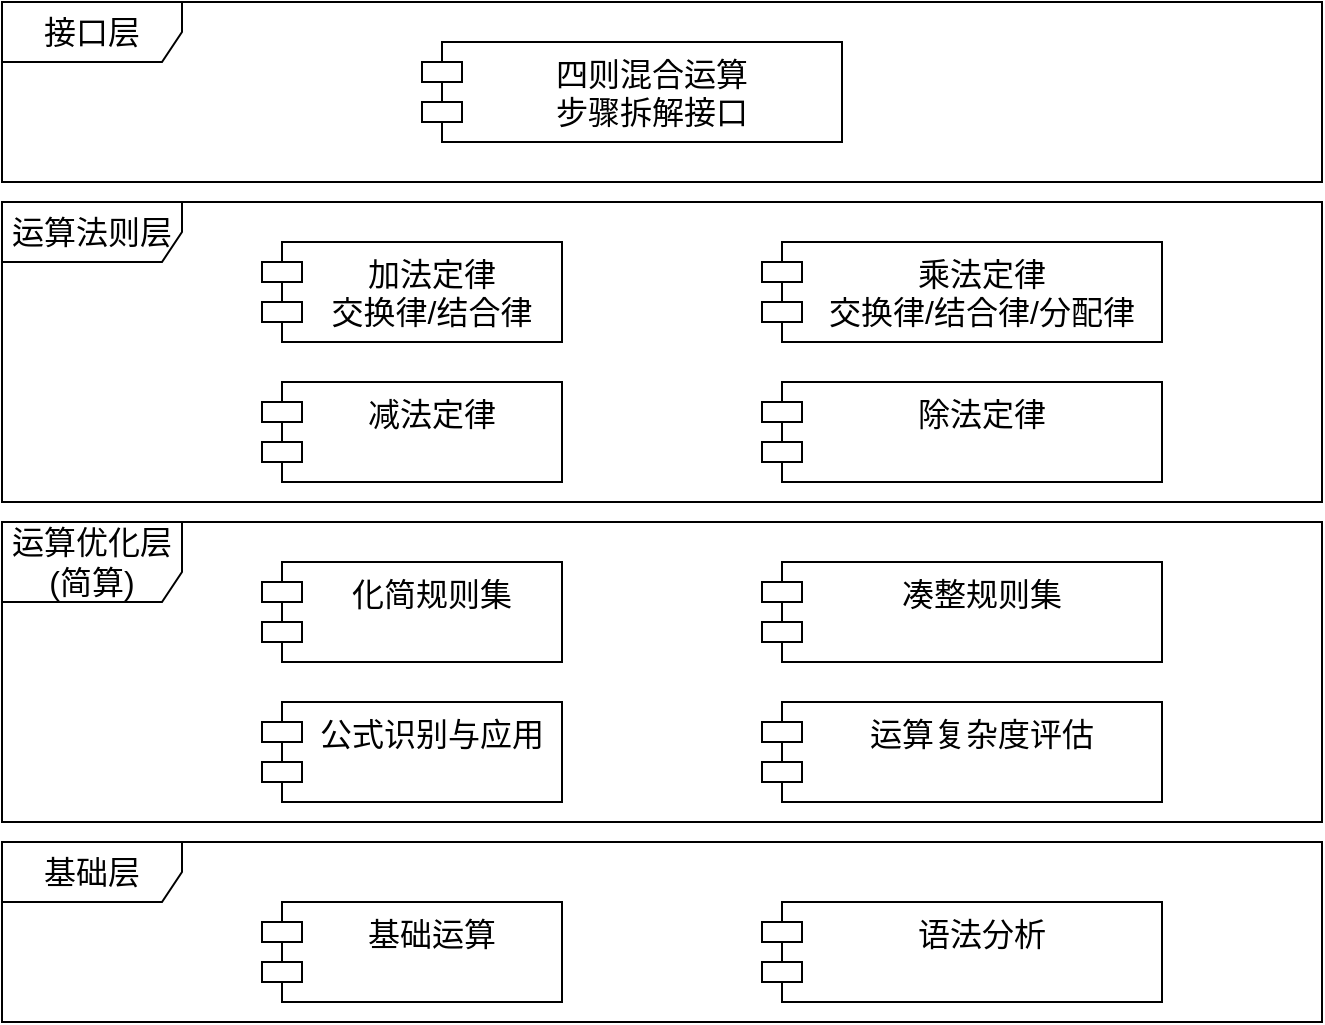 <mxfile version="16.4.3" type="github" pages="2">
  <diagram id="C5RBs43oDa-KdzZeNtuy" name="四则混合运算步骤拆解 算法设计">
    <mxGraphModel dx="1422" dy="882" grid="1" gridSize="10" guides="1" tooltips="1" connect="1" arrows="1" fold="1" page="1" pageScale="1" pageWidth="827" pageHeight="1169" math="0" shadow="0">
      <root>
        <mxCell id="WIyWlLk6GJQsqaUBKTNV-0" />
        <mxCell id="WIyWlLk6GJQsqaUBKTNV-1" parent="WIyWlLk6GJQsqaUBKTNV-0" />
        <mxCell id="ty5BbGDenOrGcdCGsOg5-0" value="接口层" style="shape=umlFrame;whiteSpace=wrap;html=1;fontSize=16;width=90;height=30;" parent="WIyWlLk6GJQsqaUBKTNV-1" vertex="1">
          <mxGeometry x="80" y="100" width="660" height="90" as="geometry" />
        </mxCell>
        <mxCell id="ty5BbGDenOrGcdCGsOg5-1" value="运算法则层" style="shape=umlFrame;whiteSpace=wrap;html=1;width=90;height=30;fontSize=16;" parent="WIyWlLk6GJQsqaUBKTNV-1" vertex="1">
          <mxGeometry x="80" y="200" width="660" height="150" as="geometry" />
        </mxCell>
        <mxCell id="ty5BbGDenOrGcdCGsOg5-2" value="运算优化层&lt;br&gt;(简算)" style="shape=umlFrame;whiteSpace=wrap;html=1;width=90;height=40;fontSize=16;" parent="WIyWlLk6GJQsqaUBKTNV-1" vertex="1">
          <mxGeometry x="80" y="360" width="660" height="150" as="geometry" />
        </mxCell>
        <mxCell id="ty5BbGDenOrGcdCGsOg5-3" value="基础层" style="shape=umlFrame;whiteSpace=wrap;html=1;width=90;height=30;fontSize=16;" parent="WIyWlLk6GJQsqaUBKTNV-1" vertex="1">
          <mxGeometry x="80" y="520" width="660" height="90" as="geometry" />
        </mxCell>
        <mxCell id="ty5BbGDenOrGcdCGsOg5-4" value="基础运算" style="shape=module;align=left;spacingLeft=20;align=center;verticalAlign=top;fontSize=16;" parent="WIyWlLk6GJQsqaUBKTNV-1" vertex="1">
          <mxGeometry x="210" y="550" width="150" height="50" as="geometry" />
        </mxCell>
        <mxCell id="ty5BbGDenOrGcdCGsOg5-5" value="语法分析" style="shape=module;align=left;spacingLeft=20;align=center;verticalAlign=top;fontSize=16;" parent="WIyWlLk6GJQsqaUBKTNV-1" vertex="1">
          <mxGeometry x="460" y="550" width="200" height="50" as="geometry" />
        </mxCell>
        <mxCell id="ty5BbGDenOrGcdCGsOg5-6" value="化简规则集" style="shape=module;align=left;spacingLeft=20;align=center;verticalAlign=top;fontSize=16;" parent="WIyWlLk6GJQsqaUBKTNV-1" vertex="1">
          <mxGeometry x="210" y="380" width="150" height="50" as="geometry" />
        </mxCell>
        <mxCell id="ty5BbGDenOrGcdCGsOg5-7" value="凑整规则集" style="shape=module;align=left;spacingLeft=20;align=center;verticalAlign=top;fontSize=16;" parent="WIyWlLk6GJQsqaUBKTNV-1" vertex="1">
          <mxGeometry x="460" y="380" width="200" height="50" as="geometry" />
        </mxCell>
        <mxCell id="ty5BbGDenOrGcdCGsOg5-8" value="加法定律&#xa;交换律/结合律" style="shape=module;align=left;spacingLeft=20;align=center;verticalAlign=top;fontSize=16;" parent="WIyWlLk6GJQsqaUBKTNV-1" vertex="1">
          <mxGeometry x="210" y="220" width="150" height="50" as="geometry" />
        </mxCell>
        <mxCell id="ty5BbGDenOrGcdCGsOg5-9" value="乘法定律&#xa;交换律/结合律/分配律" style="shape=module;align=left;spacingLeft=20;align=center;verticalAlign=top;fontSize=16;" parent="WIyWlLk6GJQsqaUBKTNV-1" vertex="1">
          <mxGeometry x="460" y="220" width="200" height="50" as="geometry" />
        </mxCell>
        <mxCell id="ty5BbGDenOrGcdCGsOg5-10" value="四则混合运算&#xa;步骤拆解接口" style="shape=module;align=left;spacingLeft=20;align=center;verticalAlign=top;fontSize=16;" parent="WIyWlLk6GJQsqaUBKTNV-1" vertex="1">
          <mxGeometry x="290" y="120" width="210" height="50" as="geometry" />
        </mxCell>
        <mxCell id="ty5BbGDenOrGcdCGsOg5-13" value="公式识别与应用" style="shape=module;align=left;spacingLeft=20;align=center;verticalAlign=top;fontSize=16;" parent="WIyWlLk6GJQsqaUBKTNV-1" vertex="1">
          <mxGeometry x="210" y="450" width="150" height="50" as="geometry" />
        </mxCell>
        <mxCell id="ty5BbGDenOrGcdCGsOg5-14" value="减法定律" style="shape=module;align=left;spacingLeft=20;align=center;verticalAlign=top;fontSize=16;" parent="WIyWlLk6GJQsqaUBKTNV-1" vertex="1">
          <mxGeometry x="210" y="290" width="150" height="50" as="geometry" />
        </mxCell>
        <mxCell id="ty5BbGDenOrGcdCGsOg5-15" value="除法定律" style="shape=module;align=left;spacingLeft=20;align=center;verticalAlign=top;fontSize=16;" parent="WIyWlLk6GJQsqaUBKTNV-1" vertex="1">
          <mxGeometry x="460" y="290" width="200" height="50" as="geometry" />
        </mxCell>
        <mxCell id="ty5BbGDenOrGcdCGsOg5-16" value="运算复杂度评估" style="shape=module;align=left;spacingLeft=20;align=center;verticalAlign=top;fontSize=16;" parent="WIyWlLk6GJQsqaUBKTNV-1" vertex="1">
          <mxGeometry x="460" y="450" width="200" height="50" as="geometry" />
        </mxCell>
      </root>
    </mxGraphModel>
  </diagram>
  <diagram id="_IkjPrCSeGOHGhf27y2S" name="算法基本流程设计">
    <mxGraphModel dx="1673" dy="1038" grid="1" gridSize="10" guides="1" tooltips="1" connect="1" arrows="1" fold="1" page="1" pageScale="1" pageWidth="827" pageHeight="1169" math="0" shadow="0">
      <root>
        <mxCell id="MPlhkhTgIEaL_Tt8AZgD-0" />
        <mxCell id="MPlhkhTgIEaL_Tt8AZgD-1" parent="MPlhkhTgIEaL_Tt8AZgD-0" />
        <mxCell id="14nIwSXdcislznq_X5G9-2" value="&lt;span style=&quot;font-size: 20px;&quot;&gt;运算法则应用&lt;/span&gt;" style="shape=umlFrame;whiteSpace=wrap;html=1;fontSize=20;fontColor=#CC0066;strokeColor=#000000;strokeWidth=2;fillColor=default;width=140;height=40;fontStyle=1" vertex="1" parent="MPlhkhTgIEaL_Tt8AZgD-1">
          <mxGeometry x="1440" y="40" width="840" height="1040" as="geometry" />
        </mxCell>
        <mxCell id="9AbvWPywLmUA8nY9qhrw-29" value="&lt;div style=&quot;text-align: left&quot;&gt;&lt;span&gt;多项组合应用&lt;/span&gt;&lt;/div&gt;" style="shape=umlFrame;whiteSpace=wrap;html=1;dashed=1;fontSize=16;fontColor=#0000FF;fillColor=none;width=120;height=30;fontStyle=6;strokeColor=#0000FF;" vertex="1" parent="MPlhkhTgIEaL_Tt8AZgD-1">
          <mxGeometry x="1510" y="370" width="490" height="210" as="geometry" />
        </mxCell>
        <mxCell id="9AbvWPywLmUA8nY9qhrw-8" value="" style="edgeStyle=orthogonalEdgeStyle;rounded=0;orthogonalLoop=1;jettySize=auto;html=1;fontSize=20;fontColor=#FF0000;entryX=0;entryY=0.5;entryDx=0;entryDy=0;exitX=0;exitY=0.5;exitDx=0;exitDy=0;exitPerimeter=0;" edge="1" parent="MPlhkhTgIEaL_Tt8AZgD-1" source="2R3fPkhKRO39lOEUgIPM-0" target="14nIwSXdcislznq_X5G9-6">
          <mxGeometry relative="1" as="geometry">
            <Array as="points">
              <mxPoint x="1480" y="631" />
              <mxPoint x="1480" y="1026" />
            </Array>
          </mxGeometry>
        </mxCell>
        <mxCell id="MPlhkhTgIEaL_Tt8AZgD-10" value="算式运算步骤输出" style="shape=umlFrame;whiteSpace=wrap;html=1;fontSize=20;width=180;height=40;fontStyle=3;fontColor=#CC0066;strokeWidth=2;" parent="MPlhkhTgIEaL_Tt8AZgD-1" vertex="1">
          <mxGeometry x="40" y="40" width="1320" height="1040" as="geometry" />
        </mxCell>
        <mxCell id="MPlhkhTgIEaL_Tt8AZgD-74" value="&lt;span style=&quot;text-align: left&quot;&gt;循环遍历各子算式(loop)&lt;/span&gt;" style="shape=umlFrame;whiteSpace=wrap;html=1;dashed=1;fontSize=16;fontColor=#0000FF;fillColor=none;width=180;height=40;fontStyle=6;strokeColor=#0000FF;" parent="MPlhkhTgIEaL_Tt8AZgD-1" vertex="1">
          <mxGeometry x="900" y="340" width="390" height="360" as="geometry" />
        </mxCell>
        <mxCell id="MPlhkhTgIEaL_Tt8AZgD-18" style="edgeStyle=orthogonalEdgeStyle;rounded=0;orthogonalLoop=1;jettySize=auto;html=1;entryX=0.5;entryY=0;entryDx=0;entryDy=0;entryPerimeter=0;fontSize=16;" parent="MPlhkhTgIEaL_Tt8AZgD-1" source="MPlhkhTgIEaL_Tt8AZgD-2" target="MPlhkhTgIEaL_Tt8AZgD-4" edge="1">
          <mxGeometry relative="1" as="geometry" />
        </mxCell>
        <mxCell id="MPlhkhTgIEaL_Tt8AZgD-2" value="" style="strokeWidth=2;html=1;shape=mxgraph.flowchart.start_2;whiteSpace=wrap;fontSize=16;" parent="MPlhkhTgIEaL_Tt8AZgD-1" vertex="1">
          <mxGeometry x="377" y="60" width="26" height="26" as="geometry" />
        </mxCell>
        <mxCell id="MPlhkhTgIEaL_Tt8AZgD-3" value="" style="ellipse;html=1;shape=endState;fillColor=#000000;strokeColor=#ff0000;fontSize=16;" parent="MPlhkhTgIEaL_Tt8AZgD-1" vertex="1">
          <mxGeometry x="375.5" y="1040" width="30" height="30" as="geometry" />
        </mxCell>
        <mxCell id="MPlhkhTgIEaL_Tt8AZgD-19" style="edgeStyle=orthogonalEdgeStyle;rounded=0;orthogonalLoop=1;jettySize=auto;html=1;entryX=0.5;entryY=0;entryDx=0;entryDy=0;fontSize=20;" parent="MPlhkhTgIEaL_Tt8AZgD-1" source="MPlhkhTgIEaL_Tt8AZgD-4" target="14nIwSXdcislznq_X5G9-1" edge="1">
          <mxGeometry relative="1" as="geometry">
            <mxPoint x="630" y="230" as="targetPoint" />
          </mxGeometry>
        </mxCell>
        <mxCell id="MPlhkhTgIEaL_Tt8AZgD-44" value="是" style="edgeLabel;html=1;align=center;verticalAlign=middle;resizable=0;points=[];fontSize=20;fontColor=#0000FF;" parent="MPlhkhTgIEaL_Tt8AZgD-19" vertex="1" connectable="0">
          <mxGeometry x="-0.21" y="-1" relative="1" as="geometry">
            <mxPoint x="-18" y="-1" as="offset" />
          </mxGeometry>
        </mxCell>
        <mxCell id="MPlhkhTgIEaL_Tt8AZgD-34" style="edgeStyle=orthogonalEdgeStyle;rounded=0;orthogonalLoop=1;jettySize=auto;html=1;entryX=0.5;entryY=0;entryDx=0;entryDy=0;fontSize=16;" parent="MPlhkhTgIEaL_Tt8AZgD-1" source="MPlhkhTgIEaL_Tt8AZgD-4" target="MPlhkhTgIEaL_Tt8AZgD-16" edge="1">
          <mxGeometry relative="1" as="geometry" />
        </mxCell>
        <mxCell id="MPlhkhTgIEaL_Tt8AZgD-43" value="否" style="edgeLabel;html=1;align=center;verticalAlign=middle;resizable=0;points=[];fontSize=20;fontColor=#FF0000;" parent="MPlhkhTgIEaL_Tt8AZgD-34" vertex="1" connectable="0">
          <mxGeometry y="3" relative="1" as="geometry">
            <mxPoint x="68" y="-227" as="offset" />
          </mxGeometry>
        </mxCell>
        <mxCell id="MPlhkhTgIEaL_Tt8AZgD-4" value="是否多项式" style="strokeWidth=2;html=1;shape=mxgraph.flowchart.decision;whiteSpace=wrap;fontSize=16;" parent="MPlhkhTgIEaL_Tt8AZgD-1" vertex="1">
          <mxGeometry x="335.5" y="130" width="110" height="50" as="geometry" />
        </mxCell>
        <mxCell id="MPlhkhTgIEaL_Tt8AZgD-20" style="edgeStyle=orthogonalEdgeStyle;rounded=0;orthogonalLoop=1;jettySize=auto;html=1;fontSize=16;" parent="MPlhkhTgIEaL_Tt8AZgD-1" source="14nIwSXdcislznq_X5G9-1" target="MPlhkhTgIEaL_Tt8AZgD-6" edge="1">
          <mxGeometry relative="1" as="geometry">
            <mxPoint x="630" y="280" as="sourcePoint" />
          </mxGeometry>
        </mxCell>
        <mxCell id="MPlhkhTgIEaL_Tt8AZgD-23" style="edgeStyle=orthogonalEdgeStyle;rounded=0;orthogonalLoop=1;jettySize=auto;html=1;entryX=0.5;entryY=0;entryDx=0;entryDy=0;entryPerimeter=0;fontSize=16;" parent="MPlhkhTgIEaL_Tt8AZgD-1" source="MPlhkhTgIEaL_Tt8AZgD-6" target="MPlhkhTgIEaL_Tt8AZgD-15" edge="1">
          <mxGeometry relative="1" as="geometry" />
        </mxCell>
        <mxCell id="MPlhkhTgIEaL_Tt8AZgD-47" value="否" style="edgeLabel;html=1;align=center;verticalAlign=middle;resizable=0;points=[];fontSize=20;fontColor=#FF0000;" parent="MPlhkhTgIEaL_Tt8AZgD-23" vertex="1" connectable="0">
          <mxGeometry x="0.233" y="-1" relative="1" as="geometry">
            <mxPoint y="19" as="offset" />
          </mxGeometry>
        </mxCell>
        <mxCell id="MPlhkhTgIEaL_Tt8AZgD-45" style="edgeStyle=orthogonalEdgeStyle;rounded=0;orthogonalLoop=1;jettySize=auto;html=1;fontSize=16;" parent="MPlhkhTgIEaL_Tt8AZgD-1" source="MPlhkhTgIEaL_Tt8AZgD-6" target="MPlhkhTgIEaL_Tt8AZgD-14" edge="1">
          <mxGeometry relative="1" as="geometry" />
        </mxCell>
        <mxCell id="MPlhkhTgIEaL_Tt8AZgD-46" value="是" style="edgeLabel;html=1;align=center;verticalAlign=middle;resizable=0;points=[];fontSize=20;fontColor=#0000FF;" parent="MPlhkhTgIEaL_Tt8AZgD-45" vertex="1" connectable="0">
          <mxGeometry x="-0.241" y="3" relative="1" as="geometry">
            <mxPoint x="-1" y="-3" as="offset" />
          </mxGeometry>
        </mxCell>
        <mxCell id="MPlhkhTgIEaL_Tt8AZgD-6" value="是否有适用" style="strokeWidth=2;html=1;shape=mxgraph.flowchart.decision;whiteSpace=wrap;fontSize=16;" parent="MPlhkhTgIEaL_Tt8AZgD-1" vertex="1">
          <mxGeometry x="575" y="330" width="110" height="50" as="geometry" />
        </mxCell>
        <mxCell id="MPlhkhTgIEaL_Tt8AZgD-41" style="edgeStyle=orthogonalEdgeStyle;rounded=0;orthogonalLoop=1;jettySize=auto;html=1;fontSize=16;entryX=1;entryY=0.5;entryDx=0;entryDy=0;exitX=0.5;exitY=1;exitDx=0;exitDy=0;exitPerimeter=0;" parent="MPlhkhTgIEaL_Tt8AZgD-1" source="MPlhkhTgIEaL_Tt8AZgD-9" target="MPlhkhTgIEaL_Tt8AZgD-16" edge="1">
          <mxGeometry relative="1" as="geometry">
            <mxPoint x="280" y="801" as="targetPoint" />
            <Array as="points">
              <mxPoint x="1001" y="866" />
              <mxPoint x="310" y="866" />
              <mxPoint x="310" y="801" />
            </Array>
          </mxGeometry>
        </mxCell>
        <mxCell id="MPlhkhTgIEaL_Tt8AZgD-42" value="否" style="edgeLabel;html=1;align=center;verticalAlign=middle;resizable=0;points=[];fontSize=20;fontColor=#FF0000;" parent="MPlhkhTgIEaL_Tt8AZgD-41" vertex="1" connectable="0">
          <mxGeometry x="-0.58" y="1" relative="1" as="geometry">
            <mxPoint x="-391" as="offset" />
          </mxGeometry>
        </mxCell>
        <mxCell id="MPlhkhTgIEaL_Tt8AZgD-52" style="edgeStyle=orthogonalEdgeStyle;rounded=0;orthogonalLoop=1;jettySize=auto;html=1;entryX=0.5;entryY=1;entryDx=0;entryDy=0;fontSize=16;" parent="MPlhkhTgIEaL_Tt8AZgD-1" source="MPlhkhTgIEaL_Tt8AZgD-9" target="MPlhkhTgIEaL_Tt8AZgD-77" edge="1">
          <mxGeometry relative="1" as="geometry" />
        </mxCell>
        <mxCell id="MPlhkhTgIEaL_Tt8AZgD-57" value="是" style="edgeLabel;html=1;align=center;verticalAlign=middle;resizable=0;points=[];fontSize=20;fontColor=#0000FF;" parent="MPlhkhTgIEaL_Tt8AZgD-52" vertex="1" connectable="0">
          <mxGeometry x="0.698" y="-1" relative="1" as="geometry">
            <mxPoint x="-1" y="50" as="offset" />
          </mxGeometry>
        </mxCell>
        <mxCell id="MPlhkhTgIEaL_Tt8AZgD-9" value="是否拆解出&lt;br&gt;子项式&lt;font style=&quot;font-size: 18px&quot;&gt;&lt;b&gt;集&lt;/b&gt;&lt;/font&gt;" style="strokeWidth=2;html=1;shape=mxgraph.flowchart.decision;whiteSpace=wrap;fontSize=16;" parent="MPlhkhTgIEaL_Tt8AZgD-1" vertex="1">
          <mxGeometry x="936" y="768.5" width="130" height="65" as="geometry" />
        </mxCell>
        <mxCell id="MPlhkhTgIEaL_Tt8AZgD-63" style="edgeStyle=orthogonalEdgeStyle;rounded=0;orthogonalLoop=1;jettySize=auto;html=1;entryX=0.5;entryY=1;entryDx=0;entryDy=0;entryPerimeter=0;fontSize=16;fontColor=#0000CC;" parent="MPlhkhTgIEaL_Tt8AZgD-1" source="MPlhkhTgIEaL_Tt8AZgD-12" target="MPlhkhTgIEaL_Tt8AZgD-58" edge="1">
          <mxGeometry relative="1" as="geometry" />
        </mxCell>
        <mxCell id="MPlhkhTgIEaL_Tt8AZgD-12" value="&lt;font color=&quot;#ff0000&quot;&gt;(子)&lt;/font&gt;&lt;font color=&quot;#cc0066&quot;&gt;&lt;i&gt;算式运算步骤输出&lt;/i&gt;&lt;/font&gt;" style="shape=process;whiteSpace=wrap;html=1;backgroundOutline=1;fontSize=16;verticalAlign=top;rounded=1;arcSize=6;fontStyle=1" parent="MPlhkhTgIEaL_Tt8AZgD-1" vertex="1">
          <mxGeometry x="936" y="520" width="130" height="60" as="geometry" />
        </mxCell>
        <mxCell id="MPlhkhTgIEaL_Tt8AZgD-32" style="edgeStyle=orthogonalEdgeStyle;rounded=0;orthogonalLoop=1;jettySize=auto;html=1;fontSize=16;" parent="MPlhkhTgIEaL_Tt8AZgD-1" source="MPlhkhTgIEaL_Tt8AZgD-14" target="MPlhkhTgIEaL_Tt8AZgD-30" edge="1">
          <mxGeometry relative="1" as="geometry" />
        </mxCell>
        <mxCell id="MPlhkhTgIEaL_Tt8AZgD-14" value="合并运算步骤" style="rounded=1;whiteSpace=wrap;html=1;absoluteArcSize=1;arcSize=14;strokeWidth=2;fontSize=16;" parent="MPlhkhTgIEaL_Tt8AZgD-1" vertex="1">
          <mxGeometry x="322" y="330" width="137" height="50" as="geometry" />
        </mxCell>
        <mxCell id="MPlhkhTgIEaL_Tt8AZgD-37" style="edgeStyle=orthogonalEdgeStyle;rounded=0;orthogonalLoop=1;jettySize=auto;html=1;fontSize=16;" parent="MPlhkhTgIEaL_Tt8AZgD-1" source="MPlhkhTgIEaL_Tt8AZgD-15" target="MPlhkhTgIEaL_Tt8AZgD-16" edge="1">
          <mxGeometry relative="1" as="geometry" />
        </mxCell>
        <mxCell id="MPlhkhTgIEaL_Tt8AZgD-49" value="否" style="edgeLabel;html=1;align=center;verticalAlign=middle;resizable=0;points=[];fontSize=20;fontColor=#FF0000;" parent="MPlhkhTgIEaL_Tt8AZgD-37" vertex="1" connectable="0">
          <mxGeometry x="-0.767" y="2" relative="1" as="geometry">
            <mxPoint x="-57" y="-2" as="offset" />
          </mxGeometry>
        </mxCell>
        <mxCell id="MPlhkhTgIEaL_Tt8AZgD-50" style="edgeStyle=orthogonalEdgeStyle;rounded=0;orthogonalLoop=1;jettySize=auto;html=1;entryX=0;entryY=0.5;entryDx=0;entryDy=0;entryPerimeter=0;fontSize=16;" parent="MPlhkhTgIEaL_Tt8AZgD-1" source="MPlhkhTgIEaL_Tt8AZgD-15" target="MPlhkhTgIEaL_Tt8AZgD-9" edge="1">
          <mxGeometry relative="1" as="geometry" />
        </mxCell>
        <mxCell id="MPlhkhTgIEaL_Tt8AZgD-56" value="是" style="edgeLabel;html=1;align=center;verticalAlign=middle;resizable=0;points=[];fontSize=20;fontColor=#0000CC;" parent="MPlhkhTgIEaL_Tt8AZgD-50" vertex="1" connectable="0">
          <mxGeometry x="0.138" relative="1" as="geometry">
            <mxPoint x="-21" as="offset" />
          </mxGeometry>
        </mxCell>
        <mxCell id="MPlhkhTgIEaL_Tt8AZgD-15" value="是否直接开始&lt;br&gt;进一步简化" style="strokeWidth=2;html=1;shape=mxgraph.flowchart.decision;whiteSpace=wrap;fontSize=16;" parent="MPlhkhTgIEaL_Tt8AZgD-1" vertex="1">
          <mxGeometry x="560" y="766" width="140" height="70" as="geometry" />
        </mxCell>
        <mxCell id="MPlhkhTgIEaL_Tt8AZgD-35" style="edgeStyle=orthogonalEdgeStyle;rounded=0;orthogonalLoop=1;jettySize=auto;html=1;entryX=0;entryY=0.5;entryDx=0;entryDy=0;fontSize=16;exitX=0.5;exitY=1;exitDx=0;exitDy=0;" parent="MPlhkhTgIEaL_Tt8AZgD-1" source="MPlhkhTgIEaL_Tt8AZgD-16" target="MPlhkhTgIEaL_Tt8AZgD-26" edge="1">
          <mxGeometry relative="1" as="geometry" />
        </mxCell>
        <mxCell id="MPlhkhTgIEaL_Tt8AZgD-16" value="进一步简化&lt;br&gt;（&lt;font color=&quot;#ff0000&quot;&gt;叶子节点优先，自底而上&lt;/font&gt;）" style="rounded=1;whiteSpace=wrap;html=1;absoluteArcSize=1;arcSize=14;strokeWidth=2;fontSize=16;" parent="MPlhkhTgIEaL_Tt8AZgD-1" vertex="1">
          <mxGeometry x="60" y="776" width="217" height="50" as="geometry" />
        </mxCell>
        <mxCell id="MPlhkhTgIEaL_Tt8AZgD-36" style="edgeStyle=orthogonalEdgeStyle;rounded=0;orthogonalLoop=1;jettySize=auto;html=1;fontSize=16;" parent="MPlhkhTgIEaL_Tt8AZgD-1" source="MPlhkhTgIEaL_Tt8AZgD-26" target="MPlhkhTgIEaL_Tt8AZgD-3" edge="1">
          <mxGeometry relative="1" as="geometry" />
        </mxCell>
        <mxCell id="MPlhkhTgIEaL_Tt8AZgD-26" value="合并所有运算步骤&lt;br&gt;&amp;amp; 输出结果" style="rounded=1;whiteSpace=wrap;html=1;absoluteArcSize=1;arcSize=14;strokeWidth=2;fontSize=16;" parent="MPlhkhTgIEaL_Tt8AZgD-1" vertex="1">
          <mxGeometry x="322" y="946" width="137" height="50" as="geometry" />
        </mxCell>
        <mxCell id="MPlhkhTgIEaL_Tt8AZgD-33" style="edgeStyle=orthogonalEdgeStyle;rounded=0;orthogonalLoop=1;jettySize=auto;html=1;entryX=0.5;entryY=1;entryDx=0;entryDy=0;entryPerimeter=0;fontSize=16;" parent="MPlhkhTgIEaL_Tt8AZgD-1" source="MPlhkhTgIEaL_Tt8AZgD-30" target="MPlhkhTgIEaL_Tt8AZgD-4" edge="1">
          <mxGeometry relative="1" as="geometry" />
        </mxCell>
        <mxCell id="MPlhkhTgIEaL_Tt8AZgD-30" value="&lt;font style=&quot;font-size: 18px&quot;&gt;更新算式&lt;/font&gt;&lt;br&gt;&lt;font style=&quot;font-size: 14px&quot; color=&quot;#0000ff&quot;&gt;应用法则后都会改变原先算式&lt;/font&gt;" style="rounded=1;whiteSpace=wrap;html=1;absoluteArcSize=1;arcSize=14;strokeWidth=2;fontSize=16;" parent="MPlhkhTgIEaL_Tt8AZgD-1" vertex="1">
          <mxGeometry x="322" y="225" width="137" height="60" as="geometry" />
        </mxCell>
        <mxCell id="MPlhkhTgIEaL_Tt8AZgD-61" style="edgeStyle=orthogonalEdgeStyle;rounded=0;orthogonalLoop=1;jettySize=auto;html=1;entryX=1;entryY=0.5;entryDx=0;entryDy=0;fontSize=16;fontColor=#0000CC;" parent="MPlhkhTgIEaL_Tt8AZgD-1" source="MPlhkhTgIEaL_Tt8AZgD-58" target="MPlhkhTgIEaL_Tt8AZgD-59" edge="1">
          <mxGeometry relative="1" as="geometry" />
        </mxCell>
        <mxCell id="MPlhkhTgIEaL_Tt8AZgD-62" value="是，break loop" style="edgeLabel;html=1;align=center;verticalAlign=middle;resizable=0;points=[];fontSize=20;fontColor=#0000CC;" parent="MPlhkhTgIEaL_Tt8AZgD-61" vertex="1" connectable="0">
          <mxGeometry x="-0.242" y="1" relative="1" as="geometry">
            <mxPoint x="-9" y="-1" as="offset" />
          </mxGeometry>
        </mxCell>
        <mxCell id="MPlhkhTgIEaL_Tt8AZgD-66" value="否" style="edgeStyle=orthogonalEdgeStyle;rounded=0;orthogonalLoop=1;jettySize=auto;html=1;entryX=0;entryY=0.5;entryDx=0;entryDy=0;entryPerimeter=0;fontSize=20;fontColor=#FF0000;" parent="MPlhkhTgIEaL_Tt8AZgD-1" source="MPlhkhTgIEaL_Tt8AZgD-58" target="MPlhkhTgIEaL_Tt8AZgD-65" edge="1">
          <mxGeometry relative="1" as="geometry" />
        </mxCell>
        <mxCell id="MPlhkhTgIEaL_Tt8AZgD-58" value="是否&lt;br&gt;输出子步骤" style="strokeWidth=2;html=1;shape=mxgraph.flowchart.decision;whiteSpace=wrap;fontSize=16;" parent="MPlhkhTgIEaL_Tt8AZgD-1" vertex="1">
          <mxGeometry x="938" y="415" width="126" height="70" as="geometry" />
        </mxCell>
        <mxCell id="MPlhkhTgIEaL_Tt8AZgD-60" style="edgeStyle=orthogonalEdgeStyle;rounded=0;orthogonalLoop=1;jettySize=auto;html=1;entryX=0.5;entryY=1;entryDx=0;entryDy=0;fontSize=16;fontColor=#0000CC;" parent="MPlhkhTgIEaL_Tt8AZgD-1" source="MPlhkhTgIEaL_Tt8AZgD-59" target="MPlhkhTgIEaL_Tt8AZgD-14" edge="1">
          <mxGeometry relative="1" as="geometry" />
        </mxCell>
        <mxCell id="MPlhkhTgIEaL_Tt8AZgD-59" value="子步骤输出" style="rounded=1;whiteSpace=wrap;html=1;absoluteArcSize=1;arcSize=14;strokeWidth=2;fontSize=16;" parent="MPlhkhTgIEaL_Tt8AZgD-1" vertex="1">
          <mxGeometry x="320" y="425" width="140" height="50" as="geometry" />
        </mxCell>
        <mxCell id="MPlhkhTgIEaL_Tt8AZgD-69" style="edgeStyle=orthogonalEdgeStyle;rounded=0;orthogonalLoop=1;jettySize=auto;html=1;entryX=1;entryY=0.5;entryDx=0;entryDy=0;fontSize=16;fontColor=#FF0000;" parent="MPlhkhTgIEaL_Tt8AZgD-1" source="MPlhkhTgIEaL_Tt8AZgD-65" target="MPlhkhTgIEaL_Tt8AZgD-16" edge="1">
          <mxGeometry relative="1" as="geometry">
            <Array as="points">
              <mxPoint x="1330" y="450" />
              <mxPoint x="1330" y="910" />
              <mxPoint x="310" y="910" />
              <mxPoint x="310" y="801" />
            </Array>
          </mxGeometry>
        </mxCell>
        <mxCell id="MPlhkhTgIEaL_Tt8AZgD-70" value="是" style="edgeLabel;html=1;align=center;verticalAlign=middle;resizable=0;points=[];fontSize=20;fontColor=#0000FF;" parent="MPlhkhTgIEaL_Tt8AZgD-69" vertex="1" connectable="0">
          <mxGeometry x="-0.731" y="-2" relative="1" as="geometry">
            <mxPoint y="-49" as="offset" />
          </mxGeometry>
        </mxCell>
        <mxCell id="MPlhkhTgIEaL_Tt8AZgD-73" value="&lt;font color=&quot;#ff0000&quot; style=&quot;font-size: 20px;&quot;&gt;否，continue loop&lt;/font&gt;" style="edgeStyle=orthogonalEdgeStyle;rounded=0;orthogonalLoop=1;jettySize=auto;html=1;fontSize=20;fontColor=#0000FF;entryX=1;entryY=0.5;entryDx=0;entryDy=0;exitX=0.5;exitY=1;exitDx=0;exitDy=0;exitPerimeter=0;" parent="MPlhkhTgIEaL_Tt8AZgD-1" source="MPlhkhTgIEaL_Tt8AZgD-65" target="MPlhkhTgIEaL_Tt8AZgD-77" edge="1">
          <mxGeometry x="-0.548" relative="1" as="geometry">
            <Array as="points">
              <mxPoint x="1200" y="651" />
            </Array>
            <mxPoint as="offset" />
          </mxGeometry>
        </mxCell>
        <mxCell id="MPlhkhTgIEaL_Tt8AZgD-65" value="是否&lt;br&gt;完成遍历" style="strokeWidth=2;html=1;shape=mxgraph.flowchart.decision;whiteSpace=wrap;fontSize=16;" parent="MPlhkhTgIEaL_Tt8AZgD-1" vertex="1">
          <mxGeometry x="1140" y="415" width="120" height="70" as="geometry" />
        </mxCell>
        <mxCell id="MPlhkhTgIEaL_Tt8AZgD-75" value="遍历运算法则库，找到&lt;font color=&quot;#ff0000&quot;&gt;第1个&lt;/font&gt;可适用的法则进行应用，然后&lt;font color=&quot;#ff0000&quot;&gt;直接退出&lt;/font&gt;遍历&lt;br&gt;&lt;br&gt;&lt;b&gt;采用职责链模式，方便法则库的扩展&lt;/b&gt;" style="text;html=1;strokeColor=#ae4132;fillColor=#fad9d5;align=left;verticalAlign=middle;whiteSpace=wrap;rounded=0;dashed=1;fontSize=16;fontColor=#0000FF;" parent="MPlhkhTgIEaL_Tt8AZgD-1" vertex="1">
          <mxGeometry x="710" y="140" width="270" height="100" as="geometry" />
        </mxCell>
        <mxCell id="MPlhkhTgIEaL_Tt8AZgD-76" value="&lt;font&gt;若当前是子算式的步骤拆解，则不需要进一步简化，统一交由最外层即可&lt;br&gt;&lt;br&gt;&lt;b&gt;目的：提高全局性优化的可能性？&lt;/b&gt;&lt;/font&gt;" style="text;html=1;strokeColor=#ae4132;fillColor=#fad9d5;align=left;verticalAlign=middle;whiteSpace=wrap;rounded=0;dashed=1;fontSize=16;fontColor=#0000CC;" parent="MPlhkhTgIEaL_Tt8AZgD-1" vertex="1">
          <mxGeometry x="310" y="680" width="280" height="96" as="geometry" />
        </mxCell>
        <mxCell id="MPlhkhTgIEaL_Tt8AZgD-78" style="edgeStyle=orthogonalEdgeStyle;rounded=0;orthogonalLoop=1;jettySize=auto;html=1;entryX=0.5;entryY=1;entryDx=0;entryDy=0;fontSize=16;fontColor=#CC0066;" parent="MPlhkhTgIEaL_Tt8AZgD-1" source="MPlhkhTgIEaL_Tt8AZgD-77" target="MPlhkhTgIEaL_Tt8AZgD-12" edge="1">
          <mxGeometry relative="1" as="geometry" />
        </mxCell>
        <mxCell id="MPlhkhTgIEaL_Tt8AZgD-77" value="按序抽取出&lt;br&gt;下一个子算式" style="rounded=1;whiteSpace=wrap;html=1;absoluteArcSize=1;arcSize=14;strokeWidth=2;fontSize=16;" parent="MPlhkhTgIEaL_Tt8AZgD-1" vertex="1">
          <mxGeometry x="944" y="626" width="112" height="50" as="geometry" />
        </mxCell>
        <mxCell id="MPlhkhTgIEaL_Tt8AZgD-79" value="&lt;font color=&quot;#0000ff&quot;&gt;之所以找到第1个可应用运算法则的子算式，即可退出循环；&lt;br&gt;&lt;br&gt;&lt;b&gt;目的：提高全局性优化的可能性？&lt;br&gt;&lt;/b&gt;&lt;/font&gt;" style="text;html=1;strokeColor=#ae4132;fillColor=#fad9d5;align=left;verticalAlign=middle;whiteSpace=wrap;rounded=0;dashed=1;fontSize=16;" parent="MPlhkhTgIEaL_Tt8AZgD-1" vertex="1">
          <mxGeometry x="650" y="470" width="248" height="100" as="geometry" />
        </mxCell>
        <mxCell id="14nIwSXdcislznq_X5G9-1" value="&lt;font&gt;运算法则应用&lt;/font&gt;" style="shape=process;whiteSpace=wrap;html=1;backgroundOutline=1;fontSize=16;verticalAlign=middle;rounded=1;arcSize=6;fontStyle=1;fontColor=#000000;" vertex="1" parent="MPlhkhTgIEaL_Tt8AZgD-1">
          <mxGeometry x="565" y="225" width="130" height="60" as="geometry" />
        </mxCell>
        <mxCell id="2R3fPkhKRO39lOEUgIPM-3" value="" style="edgeStyle=orthogonalEdgeStyle;rounded=0;orthogonalLoop=1;jettySize=auto;html=1;fontSize=20;fontColor=#CC0066;" edge="1" parent="MPlhkhTgIEaL_Tt8AZgD-1" source="14nIwSXdcislznq_X5G9-3" target="XP0fecD_RAmEZ3QJ_zGN-2">
          <mxGeometry relative="1" as="geometry" />
        </mxCell>
        <mxCell id="14nIwSXdcislznq_X5G9-3" value="" style="strokeWidth=2;html=1;shape=mxgraph.flowchart.start_2;whiteSpace=wrap;fontSize=16;" vertex="1" parent="MPlhkhTgIEaL_Tt8AZgD-1">
          <mxGeometry x="1680" y="80" width="26" height="26" as="geometry" />
        </mxCell>
        <mxCell id="14nIwSXdcislznq_X5G9-6" value="" style="ellipse;html=1;shape=endState;fillColor=#000000;strokeColor=#ff0000;fontSize=16;" vertex="1" parent="MPlhkhTgIEaL_Tt8AZgD-1">
          <mxGeometry x="1678" y="1011" width="30" height="30" as="geometry" />
        </mxCell>
        <mxCell id="2R3fPkhKRO39lOEUgIPM-4" value="" style="edgeStyle=orthogonalEdgeStyle;rounded=0;orthogonalLoop=1;jettySize=auto;html=1;fontSize=20;fontColor=#CC0066;" edge="1" parent="MPlhkhTgIEaL_Tt8AZgD-1" source="XP0fecD_RAmEZ3QJ_zGN-2" target="XP0fecD_RAmEZ3QJ_zGN-3">
          <mxGeometry relative="1" as="geometry" />
        </mxCell>
        <mxCell id="XP0fecD_RAmEZ3QJ_zGN-2" value="算式模板解析" style="rounded=1;whiteSpace=wrap;html=1;absoluteArcSize=1;arcSize=14;strokeWidth=2;fontSize=16;" vertex="1" parent="MPlhkhTgIEaL_Tt8AZgD-1">
          <mxGeometry x="1624.5" y="150" width="137" height="50" as="geometry" />
        </mxCell>
        <mxCell id="2R3fPkhKRO39lOEUgIPM-9" value="否" style="edgeStyle=orthogonalEdgeStyle;rounded=0;orthogonalLoop=1;jettySize=auto;html=1;entryX=0;entryY=0.5;entryDx=0;entryDy=0;fontSize=20;fontColor=#FF0000;exitX=0.097;exitY=0.424;exitDx=0;exitDy=0;exitPerimeter=0;" edge="1" parent="MPlhkhTgIEaL_Tt8AZgD-1" source="XP0fecD_RAmEZ3QJ_zGN-3" target="14nIwSXdcislznq_X5G9-6">
          <mxGeometry x="0.079" relative="1" as="geometry">
            <Array as="points">
              <mxPoint x="1645" y="285" />
              <mxPoint x="1480" y="285" />
              <mxPoint x="1480" y="1026" />
            </Array>
            <mxPoint as="offset" />
          </mxGeometry>
        </mxCell>
        <mxCell id="9AbvWPywLmUA8nY9qhrw-4" value="是" style="edgeStyle=orthogonalEdgeStyle;rounded=0;orthogonalLoop=1;jettySize=auto;html=1;fontSize=20;fontColor=#0000FF;" edge="1" parent="MPlhkhTgIEaL_Tt8AZgD-1" source="XP0fecD_RAmEZ3QJ_zGN-3" target="9AbvWPywLmUA8nY9qhrw-3">
          <mxGeometry x="-0.21" relative="1" as="geometry">
            <mxPoint as="offset" />
          </mxGeometry>
        </mxCell>
        <mxCell id="XP0fecD_RAmEZ3QJ_zGN-3" value="当前法则是否&lt;br&gt;可适用" style="strokeWidth=2;html=1;shape=mxgraph.flowchart.decision;whiteSpace=wrap;fontSize=16;" vertex="1" parent="MPlhkhTgIEaL_Tt8AZgD-1">
          <mxGeometry x="1633" y="250" width="120" height="70" as="geometry" />
        </mxCell>
        <mxCell id="2R3fPkhKRO39lOEUgIPM-6" value="" style="edgeStyle=orthogonalEdgeStyle;rounded=0;orthogonalLoop=1;jettySize=auto;html=1;fontSize=20;fontColor=#CC0066;" edge="1" parent="MPlhkhTgIEaL_Tt8AZgD-1" source="XP0fecD_RAmEZ3QJ_zGN-4" target="2R3fPkhKRO39lOEUgIPM-0">
          <mxGeometry relative="1" as="geometry" />
        </mxCell>
        <mxCell id="XP0fecD_RAmEZ3QJ_zGN-4" value="匹配简算规则" style="rounded=1;whiteSpace=wrap;html=1;absoluteArcSize=1;arcSize=14;strokeWidth=2;fontSize=16;" vertex="1" parent="MPlhkhTgIEaL_Tt8AZgD-1">
          <mxGeometry x="1624.5" y="495" width="137" height="50" as="geometry" />
        </mxCell>
        <mxCell id="2R3fPkhKRO39lOEUgIPM-7" value="是" style="edgeStyle=orthogonalEdgeStyle;rounded=0;orthogonalLoop=1;jettySize=auto;html=1;fontSize=20;fontColor=#0000CC;" edge="1" parent="MPlhkhTgIEaL_Tt8AZgD-1" source="2R3fPkhKRO39lOEUgIPM-0" target="2R3fPkhKRO39lOEUgIPM-1">
          <mxGeometry relative="1" as="geometry" />
        </mxCell>
        <mxCell id="2R3fPkhKRO39lOEUgIPM-0" value="是否可应用" style="strokeWidth=2;html=1;shape=mxgraph.flowchart.decision;whiteSpace=wrap;fontSize=16;" vertex="1" parent="MPlhkhTgIEaL_Tt8AZgD-1">
          <mxGeometry x="1633" y="596" width="120" height="70" as="geometry" />
        </mxCell>
        <mxCell id="9AbvWPywLmUA8nY9qhrw-10" style="edgeStyle=orthogonalEdgeStyle;rounded=0;orthogonalLoop=1;jettySize=auto;html=1;entryX=0.5;entryY=0;entryDx=0;entryDy=0;fontSize=20;fontColor=#CC0066;" edge="1" parent="MPlhkhTgIEaL_Tt8AZgD-1" source="2R3fPkhKRO39lOEUgIPM-1" target="9AbvWPywLmUA8nY9qhrw-7">
          <mxGeometry relative="1" as="geometry" />
        </mxCell>
        <mxCell id="2R3fPkhKRO39lOEUgIPM-1" value="输出运算步骤" style="rounded=1;whiteSpace=wrap;html=1;absoluteArcSize=1;arcSize=14;strokeWidth=2;fontSize=16;" vertex="1" parent="MPlhkhTgIEaL_Tt8AZgD-1">
          <mxGeometry x="1624.5" y="738" width="137" height="50" as="geometry" />
        </mxCell>
        <mxCell id="9AbvWPywLmUA8nY9qhrw-5" value="" style="edgeStyle=orthogonalEdgeStyle;rounded=0;orthogonalLoop=1;jettySize=auto;html=1;fontSize=20;fontColor=#CC0066;" edge="1" parent="MPlhkhTgIEaL_Tt8AZgD-1" source="9AbvWPywLmUA8nY9qhrw-3" target="XP0fecD_RAmEZ3QJ_zGN-4">
          <mxGeometry relative="1" as="geometry" />
        </mxCell>
        <mxCell id="9AbvWPywLmUA8nY9qhrw-3" value="提取并组织&lt;br&gt;算式子项集" style="rounded=1;whiteSpace=wrap;html=1;absoluteArcSize=1;arcSize=14;strokeWidth=2;fontSize=16;" vertex="1" parent="MPlhkhTgIEaL_Tt8AZgD-1">
          <mxGeometry x="1624.5" y="396" width="137" height="50" as="geometry" />
        </mxCell>
        <mxCell id="9AbvWPywLmUA8nY9qhrw-11" style="edgeStyle=orthogonalEdgeStyle;rounded=0;orthogonalLoop=1;jettySize=auto;html=1;entryX=0.5;entryY=0;entryDx=0;entryDy=0;fontSize=20;fontColor=#CC0066;" edge="1" parent="MPlhkhTgIEaL_Tt8AZgD-1" source="9AbvWPywLmUA8nY9qhrw-7" target="14nIwSXdcislznq_X5G9-6">
          <mxGeometry relative="1" as="geometry" />
        </mxCell>
        <mxCell id="9AbvWPywLmUA8nY9qhrw-7" value="运算并更新算式" style="rounded=1;whiteSpace=wrap;html=1;absoluteArcSize=1;arcSize=14;strokeWidth=2;fontSize=16;" vertex="1" parent="MPlhkhTgIEaL_Tt8AZgD-1">
          <mxGeometry x="1624.5" y="848" width="137" height="50" as="geometry" />
        </mxCell>
        <mxCell id="9AbvWPywLmUA8nY9qhrw-13" value="&lt;font style=&quot;font-size: 18px&quot;&gt;简算规则&lt;/font&gt;&lt;font style=&quot;font-size: 20px&quot;&gt;库&lt;/font&gt;" style="strokeWidth=2;html=1;shape=mxgraph.flowchart.database;whiteSpace=wrap;fontSize=18;fontColor=#FF0080;fillColor=default;verticalAlign=middle;spacingBottom=-20;fontStyle=1" vertex="1" parent="MPlhkhTgIEaL_Tt8AZgD-1">
          <mxGeometry x="1864" y="490" width="110" height="60" as="geometry" />
        </mxCell>
        <mxCell id="9AbvWPywLmUA8nY9qhrw-14" value="" style="verticalLabelPosition=bottom;verticalAlign=top;html=1;strokeWidth=2;shape=mxgraph.arrows2.arrow;dy=0.63;dx=17.12;notch=0;fontSize=18;fontColor=#0000FF;fillColor=default;rotation=180;" vertex="1" parent="MPlhkhTgIEaL_Tt8AZgD-1">
          <mxGeometry x="1800" y="510" width="40" height="20" as="geometry" />
        </mxCell>
        <mxCell id="9AbvWPywLmUA8nY9qhrw-16" value="法则可应用的前提条件判定&lt;br&gt;由各法则内部实现" style="text;html=1;strokeColor=#ae4132;fillColor=#fad9d5;align=left;verticalAlign=middle;whiteSpace=wrap;rounded=0;dashed=1;fontSize=16;fontColor=#0000FF;" vertex="1" parent="MPlhkhTgIEaL_Tt8AZgD-1">
          <mxGeometry x="1770" y="260" width="200" height="60" as="geometry" />
        </mxCell>
        <mxCell id="9AbvWPywLmUA8nY9qhrw-26" value="" style="group;fontColor=#0000FF;" vertex="1" connectable="0" parent="MPlhkhTgIEaL_Tt8AZgD-1">
          <mxGeometry x="2040" y="160" width="128" height="160" as="geometry" />
        </mxCell>
        <mxCell id="9AbvWPywLmUA8nY9qhrw-20" value="" style="strokeWidth=2;html=1;shape=mxgraph.flowchart.annotation_2;align=left;labelPosition=right;pointerEvents=1;fontSize=36;fontColor=#666666;fillColor=default;rotation=180;strokeColor=#0000FF;" vertex="1" parent="9AbvWPywLmUA8nY9qhrw-26">
          <mxGeometry width="40" height="160" as="geometry" />
        </mxCell>
        <mxCell id="9AbvWPywLmUA8nY9qhrw-21" value="&lt;font color=&quot;#0000ff&quot;&gt;Step1&lt;/font&gt;" style="text;html=1;strokeColor=none;fillColor=none;align=center;verticalAlign=middle;whiteSpace=wrap;rounded=0;fontSize=36;fontColor=#666666;" vertex="1" parent="9AbvWPywLmUA8nY9qhrw-26">
          <mxGeometry x="68" y="65" width="60" height="30" as="geometry" />
        </mxCell>
        <mxCell id="9AbvWPywLmUA8nY9qhrw-27" value="" style="group" vertex="1" connectable="0" parent="MPlhkhTgIEaL_Tt8AZgD-1">
          <mxGeometry x="2039" y="398" width="128" height="160" as="geometry" />
        </mxCell>
        <mxCell id="9AbvWPywLmUA8nY9qhrw-22" value="" style="strokeWidth=2;html=1;shape=mxgraph.flowchart.annotation_2;align=left;labelPosition=right;pointerEvents=1;fontSize=36;fontColor=#666666;fillColor=default;rotation=180;strokeColor=#0000FF;" vertex="1" parent="9AbvWPywLmUA8nY9qhrw-27">
          <mxGeometry width="40" height="160" as="geometry" />
        </mxCell>
        <mxCell id="9AbvWPywLmUA8nY9qhrw-23" value="&lt;font color=&quot;#0000ff&quot;&gt;Step2&lt;/font&gt;" style="text;html=1;strokeColor=none;fillColor=none;align=center;verticalAlign=middle;whiteSpace=wrap;rounded=0;fontSize=36;fontColor=#666666;" vertex="1" parent="9AbvWPywLmUA8nY9qhrw-27">
          <mxGeometry x="68" y="65" width="60" height="30" as="geometry" />
        </mxCell>
        <mxCell id="9AbvWPywLmUA8nY9qhrw-28" value="" style="group" vertex="1" connectable="0" parent="MPlhkhTgIEaL_Tt8AZgD-1">
          <mxGeometry x="2040" y="738" width="128" height="160" as="geometry" />
        </mxCell>
        <mxCell id="9AbvWPywLmUA8nY9qhrw-24" value="" style="strokeWidth=2;html=1;shape=mxgraph.flowchart.annotation_2;align=left;labelPosition=right;pointerEvents=1;fontSize=36;fontColor=#666666;fillColor=default;rotation=180;strokeColor=#0000FF;" vertex="1" parent="9AbvWPywLmUA8nY9qhrw-28">
          <mxGeometry width="40" height="160" as="geometry" />
        </mxCell>
        <mxCell id="9AbvWPywLmUA8nY9qhrw-25" value="&lt;font color=&quot;#0000ff&quot;&gt;Step3&lt;/font&gt;" style="text;html=1;strokeColor=none;fillColor=none;align=center;verticalAlign=middle;whiteSpace=wrap;rounded=0;fontSize=36;fontColor=#666666;" vertex="1" parent="9AbvWPywLmUA8nY9qhrw-28">
          <mxGeometry x="68" y="65" width="60" height="30" as="geometry" />
        </mxCell>
      </root>
    </mxGraphModel>
  </diagram>
</mxfile>

